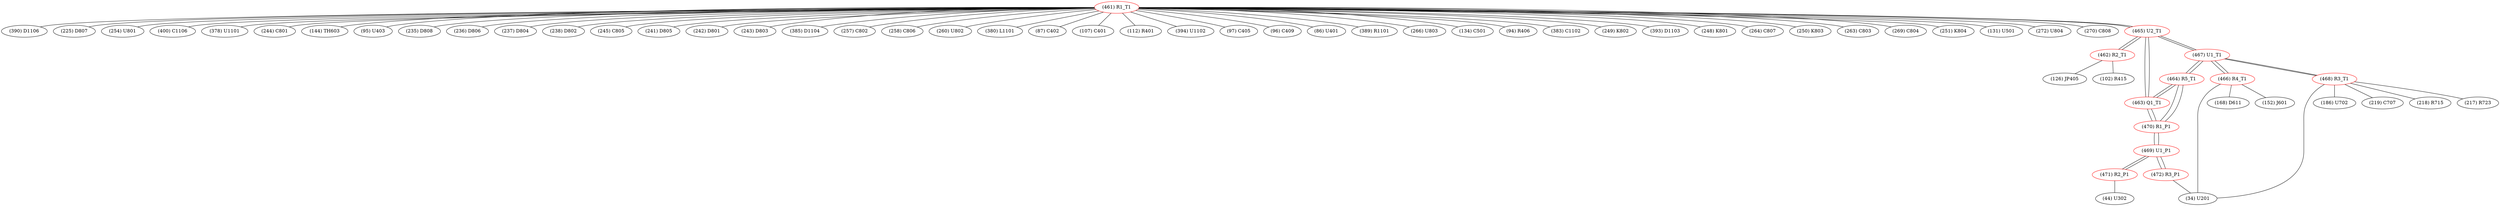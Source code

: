 graph {
	461 [label="(461) R1_T1" color=red]
	390 [label="(390) D1106"]
	225 [label="(225) D807"]
	254 [label="(254) U801"]
	400 [label="(400) C1106"]
	378 [label="(378) U1101"]
	244 [label="(244) C801"]
	144 [label="(144) TH603"]
	95 [label="(95) U403"]
	235 [label="(235) D808"]
	236 [label="(236) D806"]
	237 [label="(237) D804"]
	238 [label="(238) D802"]
	245 [label="(245) C805"]
	241 [label="(241) D805"]
	242 [label="(242) D801"]
	243 [label="(243) D803"]
	385 [label="(385) D1104"]
	257 [label="(257) C802"]
	258 [label="(258) C806"]
	260 [label="(260) U802"]
	380 [label="(380) L1101"]
	87 [label="(87) C402"]
	107 [label="(107) C401"]
	112 [label="(112) R401"]
	394 [label="(394) U1102"]
	97 [label="(97) C405"]
	96 [label="(96) C409"]
	86 [label="(86) U401"]
	389 [label="(389) R1101"]
	266 [label="(266) U803"]
	134 [label="(134) C501"]
	94 [label="(94) R406"]
	383 [label="(383) C1102"]
	249 [label="(249) K802"]
	393 [label="(393) D1103"]
	248 [label="(248) K801"]
	264 [label="(264) C807"]
	250 [label="(250) K803"]
	263 [label="(263) C803"]
	269 [label="(269) C804"]
	251 [label="(251) K804"]
	131 [label="(131) U501"]
	272 [label="(272) U804"]
	270 [label="(270) C808"]
	465 [label="(465) U2_T1"]
	462 [label="(462) R2_T1" color=red]
	126 [label="(126) JP405"]
	102 [label="(102) R415"]
	465 [label="(465) U2_T1"]
	463 [label="(463) Q1_T1" color=red]
	465 [label="(465) U2_T1"]
	470 [label="(470) R1_P1"]
	464 [label="(464) R5_T1"]
	464 [label="(464) R5_T1" color=red]
	467 [label="(467) U1_T1"]
	470 [label="(470) R1_P1"]
	463 [label="(463) Q1_T1"]
	465 [label="(465) U2_T1" color=red]
	462 [label="(462) R2_T1"]
	467 [label="(467) U1_T1"]
	461 [label="(461) R1_T1"]
	463 [label="(463) Q1_T1"]
	466 [label="(466) R4_T1" color=red]
	34 [label="(34) U201"]
	168 [label="(168) D611"]
	152 [label="(152) J601"]
	467 [label="(467) U1_T1"]
	467 [label="(467) U1_T1" color=red]
	468 [label="(468) R3_T1"]
	466 [label="(466) R4_T1"]
	465 [label="(465) U2_T1"]
	464 [label="(464) R5_T1"]
	468 [label="(468) R3_T1" color=red]
	186 [label="(186) U702"]
	219 [label="(219) C707"]
	218 [label="(218) R715"]
	217 [label="(217) R723"]
	34 [label="(34) U201"]
	467 [label="(467) U1_T1"]
	469 [label="(469) U1_P1" color=red]
	472 [label="(472) R3_P1"]
	471 [label="(471) R2_P1"]
	470 [label="(470) R1_P1"]
	470 [label="(470) R1_P1" color=red]
	464 [label="(464) R5_T1"]
	463 [label="(463) Q1_T1"]
	469 [label="(469) U1_P1"]
	471 [label="(471) R2_P1" color=red]
	44 [label="(44) U302"]
	469 [label="(469) U1_P1"]
	472 [label="(472) R3_P1" color=red]
	34 [label="(34) U201"]
	469 [label="(469) U1_P1"]
	461 -- 390
	461 -- 225
	461 -- 254
	461 -- 400
	461 -- 378
	461 -- 244
	461 -- 144
	461 -- 95
	461 -- 235
	461 -- 236
	461 -- 237
	461 -- 238
	461 -- 245
	461 -- 241
	461 -- 242
	461 -- 243
	461 -- 385
	461 -- 257
	461 -- 258
	461 -- 260
	461 -- 380
	461 -- 87
	461 -- 107
	461 -- 112
	461 -- 394
	461 -- 97
	461 -- 96
	461 -- 86
	461 -- 389
	461 -- 266
	461 -- 134
	461 -- 94
	461 -- 383
	461 -- 249
	461 -- 393
	461 -- 248
	461 -- 264
	461 -- 250
	461 -- 263
	461 -- 269
	461 -- 251
	461 -- 131
	461 -- 272
	461 -- 270
	461 -- 465
	462 -- 126
	462 -- 102
	462 -- 465
	463 -- 465
	463 -- 470
	463 -- 464
	464 -- 467
	464 -- 470
	464 -- 463
	465 -- 462
	465 -- 467
	465 -- 461
	465 -- 463
	466 -- 34
	466 -- 168
	466 -- 152
	466 -- 467
	467 -- 468
	467 -- 466
	467 -- 465
	467 -- 464
	468 -- 186
	468 -- 219
	468 -- 218
	468 -- 217
	468 -- 34
	468 -- 467
	469 -- 472
	469 -- 471
	469 -- 470
	470 -- 464
	470 -- 463
	470 -- 469
	471 -- 44
	471 -- 469
	472 -- 34
	472 -- 469
}